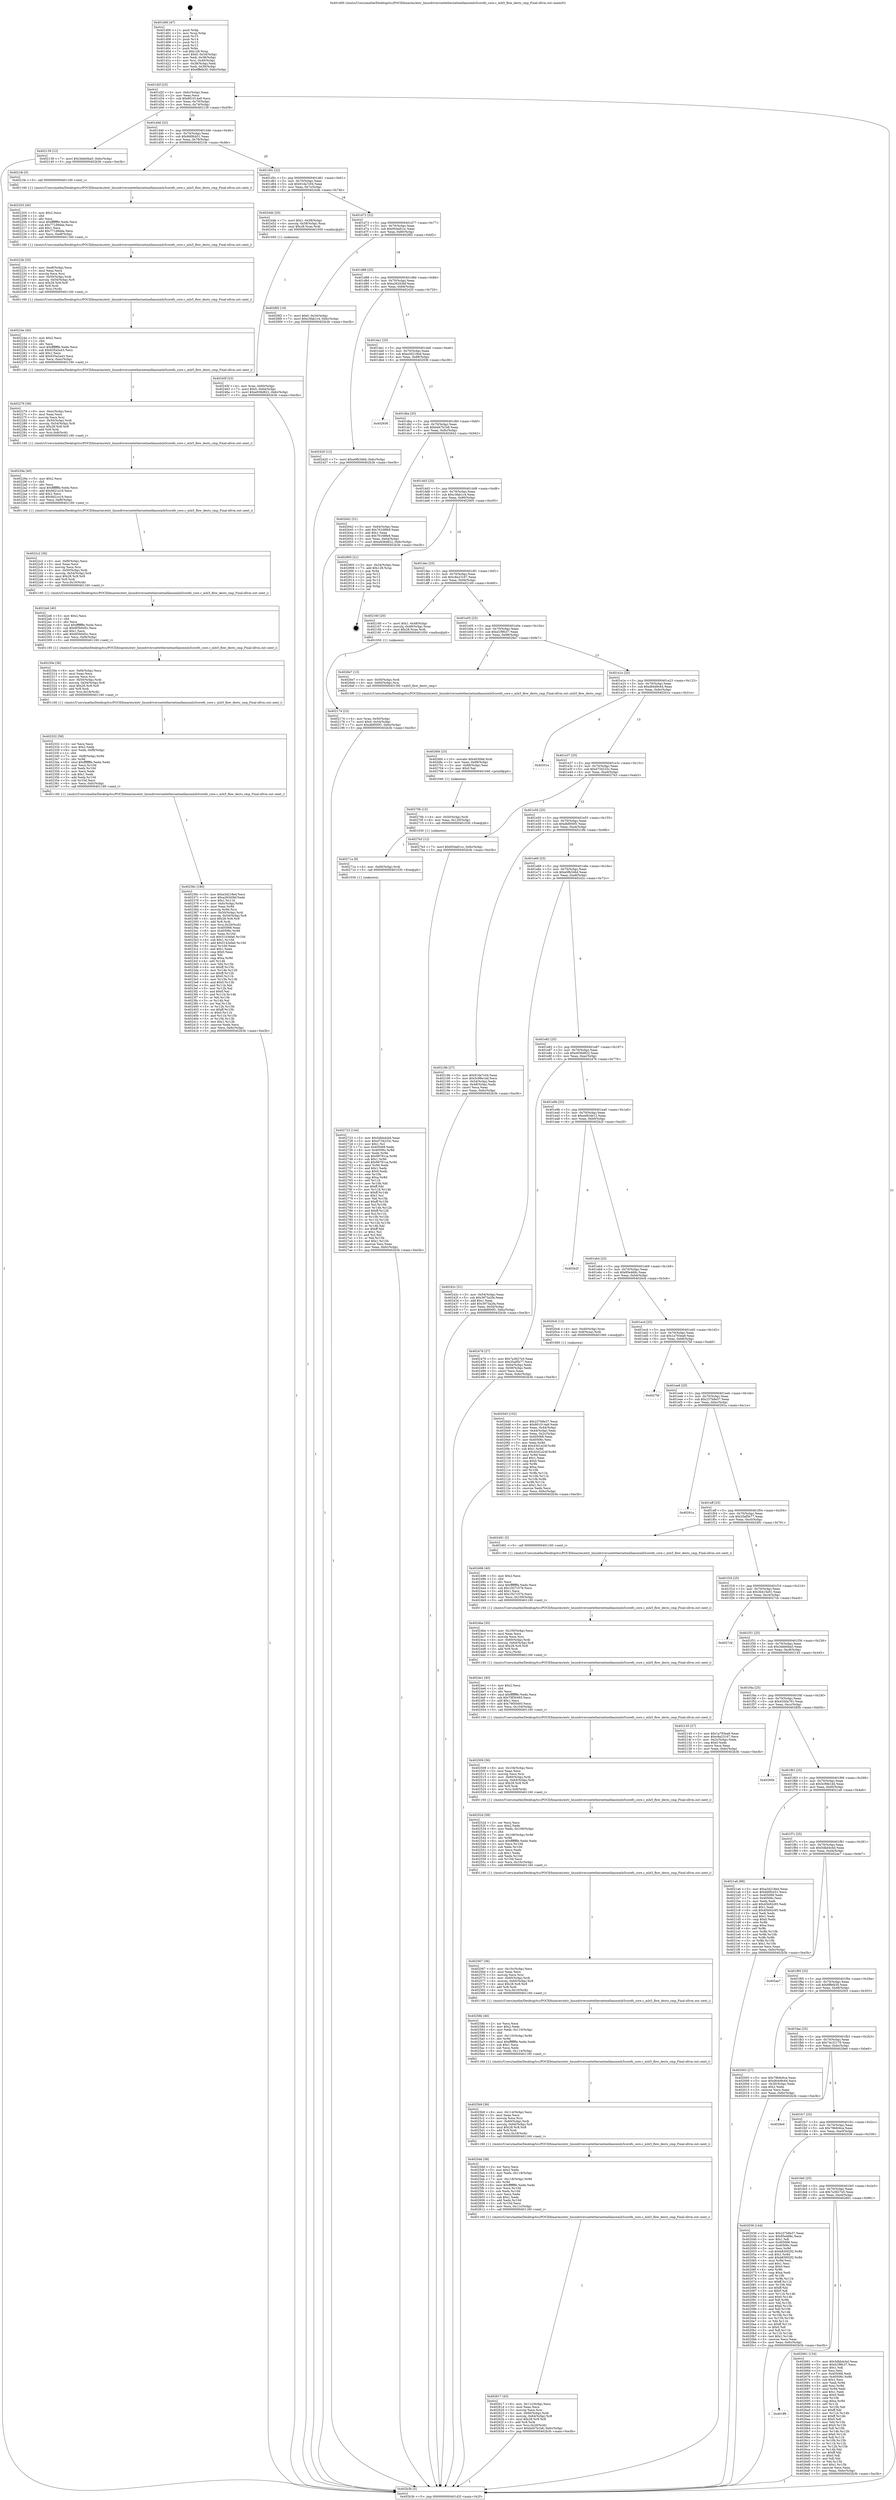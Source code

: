digraph "0x401d00" {
  label = "0x401d00 (/mnt/c/Users/mathe/Desktop/tcc/POCII/binaries/extr_linuxdriversnetethernetmellanoxmlx5corefs_core.c_mlx5_flow_dests_cmp_Final-ollvm.out::main(0))"
  labelloc = "t"
  node[shape=record]

  Entry [label="",width=0.3,height=0.3,shape=circle,fillcolor=black,style=filled]
  "0x401d2f" [label="{
     0x401d2f [23]\l
     | [instrs]\l
     &nbsp;&nbsp;0x401d2f \<+3\>: mov -0x6c(%rbp),%eax\l
     &nbsp;&nbsp;0x401d32 \<+2\>: mov %eax,%ecx\l
     &nbsp;&nbsp;0x401d34 \<+6\>: sub $0x801014a9,%ecx\l
     &nbsp;&nbsp;0x401d3a \<+3\>: mov %eax,-0x70(%rbp)\l
     &nbsp;&nbsp;0x401d3d \<+3\>: mov %ecx,-0x74(%rbp)\l
     &nbsp;&nbsp;0x401d40 \<+6\>: je 0000000000402139 \<main+0x439\>\l
  }"]
  "0x402139" [label="{
     0x402139 [12]\l
     | [instrs]\l
     &nbsp;&nbsp;0x402139 \<+7\>: movl $0x3ebb0ba5,-0x6c(%rbp)\l
     &nbsp;&nbsp;0x402140 \<+5\>: jmp 0000000000402b3b \<main+0xe3b\>\l
  }"]
  "0x401d46" [label="{
     0x401d46 [22]\l
     | [instrs]\l
     &nbsp;&nbsp;0x401d46 \<+5\>: jmp 0000000000401d4b \<main+0x4b\>\l
     &nbsp;&nbsp;0x401d4b \<+3\>: mov -0x70(%rbp),%eax\l
     &nbsp;&nbsp;0x401d4e \<+5\>: sub $0x8d0fcb51,%eax\l
     &nbsp;&nbsp;0x401d53 \<+3\>: mov %eax,-0x78(%rbp)\l
     &nbsp;&nbsp;0x401d56 \<+6\>: je 00000000004021fe \<main+0x4fe\>\l
  }"]
  Exit [label="",width=0.3,height=0.3,shape=circle,fillcolor=black,style=filled,peripheries=2]
  "0x4021fe" [label="{
     0x4021fe [5]\l
     | [instrs]\l
     &nbsp;&nbsp;0x4021fe \<+5\>: call 0000000000401160 \<next_i\>\l
     | [calls]\l
     &nbsp;&nbsp;0x401160 \{1\} (/mnt/c/Users/mathe/Desktop/tcc/POCII/binaries/extr_linuxdriversnetethernetmellanoxmlx5corefs_core.c_mlx5_flow_dests_cmp_Final-ollvm.out::next_i)\l
  }"]
  "0x401d5c" [label="{
     0x401d5c [22]\l
     | [instrs]\l
     &nbsp;&nbsp;0x401d5c \<+5\>: jmp 0000000000401d61 \<main+0x61\>\l
     &nbsp;&nbsp;0x401d61 \<+3\>: mov -0x70(%rbp),%eax\l
     &nbsp;&nbsp;0x401d64 \<+5\>: sub $0x91da7c04,%eax\l
     &nbsp;&nbsp;0x401d69 \<+3\>: mov %eax,-0x7c(%rbp)\l
     &nbsp;&nbsp;0x401d6c \<+6\>: je 000000000040244b \<main+0x74b\>\l
  }"]
  "0x402723" [label="{
     0x402723 [144]\l
     | [instrs]\l
     &nbsp;&nbsp;0x402723 \<+5\>: mov $0x5dbb4cbd,%eax\l
     &nbsp;&nbsp;0x402728 \<+5\>: mov $0xd734233c,%esi\l
     &nbsp;&nbsp;0x40272d \<+2\>: mov $0x1,%cl\l
     &nbsp;&nbsp;0x40272f \<+7\>: mov 0x405068,%edx\l
     &nbsp;&nbsp;0x402736 \<+8\>: mov 0x40506c,%r8d\l
     &nbsp;&nbsp;0x40273e \<+3\>: mov %edx,%r9d\l
     &nbsp;&nbsp;0x402741 \<+7\>: sub $0x99781ca,%r9d\l
     &nbsp;&nbsp;0x402748 \<+4\>: sub $0x1,%r9d\l
     &nbsp;&nbsp;0x40274c \<+7\>: add $0x99781ca,%r9d\l
     &nbsp;&nbsp;0x402753 \<+4\>: imul %r9d,%edx\l
     &nbsp;&nbsp;0x402757 \<+3\>: and $0x1,%edx\l
     &nbsp;&nbsp;0x40275a \<+3\>: cmp $0x0,%edx\l
     &nbsp;&nbsp;0x40275d \<+4\>: sete %r10b\l
     &nbsp;&nbsp;0x402761 \<+4\>: cmp $0xa,%r8d\l
     &nbsp;&nbsp;0x402765 \<+4\>: setl %r11b\l
     &nbsp;&nbsp;0x402769 \<+3\>: mov %r10b,%bl\l
     &nbsp;&nbsp;0x40276c \<+3\>: xor $0xff,%bl\l
     &nbsp;&nbsp;0x40276f \<+3\>: mov %r11b,%r14b\l
     &nbsp;&nbsp;0x402772 \<+4\>: xor $0xff,%r14b\l
     &nbsp;&nbsp;0x402776 \<+3\>: xor $0x1,%cl\l
     &nbsp;&nbsp;0x402779 \<+3\>: mov %bl,%r15b\l
     &nbsp;&nbsp;0x40277c \<+4\>: and $0xff,%r15b\l
     &nbsp;&nbsp;0x402780 \<+3\>: and %cl,%r10b\l
     &nbsp;&nbsp;0x402783 \<+3\>: mov %r14b,%r12b\l
     &nbsp;&nbsp;0x402786 \<+4\>: and $0xff,%r12b\l
     &nbsp;&nbsp;0x40278a \<+3\>: and %cl,%r11b\l
     &nbsp;&nbsp;0x40278d \<+3\>: or %r10b,%r15b\l
     &nbsp;&nbsp;0x402790 \<+3\>: or %r11b,%r12b\l
     &nbsp;&nbsp;0x402793 \<+3\>: xor %r12b,%r15b\l
     &nbsp;&nbsp;0x402796 \<+3\>: or %r14b,%bl\l
     &nbsp;&nbsp;0x402799 \<+3\>: xor $0xff,%bl\l
     &nbsp;&nbsp;0x40279c \<+3\>: or $0x1,%cl\l
     &nbsp;&nbsp;0x40279f \<+2\>: and %cl,%bl\l
     &nbsp;&nbsp;0x4027a1 \<+3\>: or %bl,%r15b\l
     &nbsp;&nbsp;0x4027a4 \<+4\>: test $0x1,%r15b\l
     &nbsp;&nbsp;0x4027a8 \<+3\>: cmovne %esi,%eax\l
     &nbsp;&nbsp;0x4027ab \<+3\>: mov %eax,-0x6c(%rbp)\l
     &nbsp;&nbsp;0x4027ae \<+5\>: jmp 0000000000402b3b \<main+0xe3b\>\l
  }"]
  "0x40244b" [label="{
     0x40244b [20]\l
     | [instrs]\l
     &nbsp;&nbsp;0x40244b \<+7\>: movl $0x1,-0x58(%rbp)\l
     &nbsp;&nbsp;0x402452 \<+4\>: movslq -0x58(%rbp),%rax\l
     &nbsp;&nbsp;0x402456 \<+4\>: imul $0x28,%rax,%rdi\l
     &nbsp;&nbsp;0x40245a \<+5\>: call 0000000000401050 \<malloc@plt\>\l
     | [calls]\l
     &nbsp;&nbsp;0x401050 \{1\} (unknown)\l
  }"]
  "0x401d72" [label="{
     0x401d72 [22]\l
     | [instrs]\l
     &nbsp;&nbsp;0x401d72 \<+5\>: jmp 0000000000401d77 \<main+0x77\>\l
     &nbsp;&nbsp;0x401d77 \<+3\>: mov -0x70(%rbp),%eax\l
     &nbsp;&nbsp;0x401d7a \<+5\>: sub $0x954a81cc,%eax\l
     &nbsp;&nbsp;0x401d7f \<+3\>: mov %eax,-0x80(%rbp)\l
     &nbsp;&nbsp;0x401d82 \<+6\>: je 00000000004028f2 \<main+0xbf2\>\l
  }"]
  "0x40271a" [label="{
     0x40271a [9]\l
     | [instrs]\l
     &nbsp;&nbsp;0x40271a \<+4\>: mov -0x60(%rbp),%rdi\l
     &nbsp;&nbsp;0x40271e \<+5\>: call 0000000000401030 \<free@plt\>\l
     | [calls]\l
     &nbsp;&nbsp;0x401030 \{1\} (unknown)\l
  }"]
  "0x4028f2" [label="{
     0x4028f2 [19]\l
     | [instrs]\l
     &nbsp;&nbsp;0x4028f2 \<+7\>: movl $0x0,-0x34(%rbp)\l
     &nbsp;&nbsp;0x4028f9 \<+7\>: movl $0xc3fab1c4,-0x6c(%rbp)\l
     &nbsp;&nbsp;0x402900 \<+5\>: jmp 0000000000402b3b \<main+0xe3b\>\l
  }"]
  "0x401d88" [label="{
     0x401d88 [25]\l
     | [instrs]\l
     &nbsp;&nbsp;0x401d88 \<+5\>: jmp 0000000000401d8d \<main+0x8d\>\l
     &nbsp;&nbsp;0x401d8d \<+3\>: mov -0x70(%rbp),%eax\l
     &nbsp;&nbsp;0x401d90 \<+5\>: sub $0xa263d3bf,%eax\l
     &nbsp;&nbsp;0x401d95 \<+6\>: mov %eax,-0x84(%rbp)\l
     &nbsp;&nbsp;0x401d9b \<+6\>: je 0000000000402420 \<main+0x720\>\l
  }"]
  "0x40270b" [label="{
     0x40270b [15]\l
     | [instrs]\l
     &nbsp;&nbsp;0x40270b \<+4\>: mov -0x50(%rbp),%rdi\l
     &nbsp;&nbsp;0x40270f \<+6\>: mov %eax,-0x120(%rbp)\l
     &nbsp;&nbsp;0x402715 \<+5\>: call 0000000000401030 \<free@plt\>\l
     | [calls]\l
     &nbsp;&nbsp;0x401030 \{1\} (unknown)\l
  }"]
  "0x402420" [label="{
     0x402420 [12]\l
     | [instrs]\l
     &nbsp;&nbsp;0x402420 \<+7\>: movl $0xe0fb346d,-0x6c(%rbp)\l
     &nbsp;&nbsp;0x402427 \<+5\>: jmp 0000000000402b3b \<main+0xe3b\>\l
  }"]
  "0x401da1" [label="{
     0x401da1 [25]\l
     | [instrs]\l
     &nbsp;&nbsp;0x401da1 \<+5\>: jmp 0000000000401da6 \<main+0xa6\>\l
     &nbsp;&nbsp;0x401da6 \<+3\>: mov -0x70(%rbp),%eax\l
     &nbsp;&nbsp;0x401da9 \<+5\>: sub $0xa3d218ed,%eax\l
     &nbsp;&nbsp;0x401dae \<+6\>: mov %eax,-0x88(%rbp)\l
     &nbsp;&nbsp;0x401db4 \<+6\>: je 0000000000402936 \<main+0xc36\>\l
  }"]
  "0x4026f4" [label="{
     0x4026f4 [23]\l
     | [instrs]\l
     &nbsp;&nbsp;0x4026f4 \<+10\>: movabs $0x4030b6,%rdi\l
     &nbsp;&nbsp;0x4026fe \<+3\>: mov %eax,-0x68(%rbp)\l
     &nbsp;&nbsp;0x402701 \<+3\>: mov -0x68(%rbp),%esi\l
     &nbsp;&nbsp;0x402704 \<+2\>: mov $0x0,%al\l
     &nbsp;&nbsp;0x402706 \<+5\>: call 0000000000401040 \<printf@plt\>\l
     | [calls]\l
     &nbsp;&nbsp;0x401040 \{1\} (unknown)\l
  }"]
  "0x402936" [label="{
     0x402936\l
  }", style=dashed]
  "0x401dba" [label="{
     0x401dba [25]\l
     | [instrs]\l
     &nbsp;&nbsp;0x401dba \<+5\>: jmp 0000000000401dbf \<main+0xbf\>\l
     &nbsp;&nbsp;0x401dbf \<+3\>: mov -0x70(%rbp),%eax\l
     &nbsp;&nbsp;0x401dc2 \<+5\>: sub $0xbd47b1b6,%eax\l
     &nbsp;&nbsp;0x401dc7 \<+6\>: mov %eax,-0x8c(%rbp)\l
     &nbsp;&nbsp;0x401dcd \<+6\>: je 0000000000402642 \<main+0x942\>\l
  }"]
  "0x401ff9" [label="{
     0x401ff9\l
  }", style=dashed]
  "0x402642" [label="{
     0x402642 [31]\l
     | [instrs]\l
     &nbsp;&nbsp;0x402642 \<+3\>: mov -0x64(%rbp),%eax\l
     &nbsp;&nbsp;0x402645 \<+5\>: add $0x76168fe8,%eax\l
     &nbsp;&nbsp;0x40264a \<+3\>: add $0x1,%eax\l
     &nbsp;&nbsp;0x40264d \<+5\>: sub $0x76168fe8,%eax\l
     &nbsp;&nbsp;0x402652 \<+3\>: mov %eax,-0x64(%rbp)\l
     &nbsp;&nbsp;0x402655 \<+7\>: movl $0xe936d822,-0x6c(%rbp)\l
     &nbsp;&nbsp;0x40265c \<+5\>: jmp 0000000000402b3b \<main+0xe3b\>\l
  }"]
  "0x401dd3" [label="{
     0x401dd3 [25]\l
     | [instrs]\l
     &nbsp;&nbsp;0x401dd3 \<+5\>: jmp 0000000000401dd8 \<main+0xd8\>\l
     &nbsp;&nbsp;0x401dd8 \<+3\>: mov -0x70(%rbp),%eax\l
     &nbsp;&nbsp;0x401ddb \<+5\>: sub $0xc3fab1c4,%eax\l
     &nbsp;&nbsp;0x401de0 \<+6\>: mov %eax,-0x90(%rbp)\l
     &nbsp;&nbsp;0x401de6 \<+6\>: je 0000000000402905 \<main+0xc05\>\l
  }"]
  "0x402661" [label="{
     0x402661 [134]\l
     | [instrs]\l
     &nbsp;&nbsp;0x402661 \<+5\>: mov $0x5dbb4cbd,%eax\l
     &nbsp;&nbsp;0x402666 \<+5\>: mov $0xd1f9fc37,%ecx\l
     &nbsp;&nbsp;0x40266b \<+2\>: mov $0x1,%dl\l
     &nbsp;&nbsp;0x40266d \<+2\>: xor %esi,%esi\l
     &nbsp;&nbsp;0x40266f \<+7\>: mov 0x405068,%edi\l
     &nbsp;&nbsp;0x402676 \<+8\>: mov 0x40506c,%r8d\l
     &nbsp;&nbsp;0x40267e \<+3\>: sub $0x1,%esi\l
     &nbsp;&nbsp;0x402681 \<+3\>: mov %edi,%r9d\l
     &nbsp;&nbsp;0x402684 \<+3\>: add %esi,%r9d\l
     &nbsp;&nbsp;0x402687 \<+4\>: imul %r9d,%edi\l
     &nbsp;&nbsp;0x40268b \<+3\>: and $0x1,%edi\l
     &nbsp;&nbsp;0x40268e \<+3\>: cmp $0x0,%edi\l
     &nbsp;&nbsp;0x402691 \<+4\>: sete %r10b\l
     &nbsp;&nbsp;0x402695 \<+4\>: cmp $0xa,%r8d\l
     &nbsp;&nbsp;0x402699 \<+4\>: setl %r11b\l
     &nbsp;&nbsp;0x40269d \<+3\>: mov %r10b,%bl\l
     &nbsp;&nbsp;0x4026a0 \<+3\>: xor $0xff,%bl\l
     &nbsp;&nbsp;0x4026a3 \<+3\>: mov %r11b,%r14b\l
     &nbsp;&nbsp;0x4026a6 \<+4\>: xor $0xff,%r14b\l
     &nbsp;&nbsp;0x4026aa \<+3\>: xor $0x0,%dl\l
     &nbsp;&nbsp;0x4026ad \<+3\>: mov %bl,%r15b\l
     &nbsp;&nbsp;0x4026b0 \<+4\>: and $0x0,%r15b\l
     &nbsp;&nbsp;0x4026b4 \<+3\>: and %dl,%r10b\l
     &nbsp;&nbsp;0x4026b7 \<+3\>: mov %r14b,%r12b\l
     &nbsp;&nbsp;0x4026ba \<+4\>: and $0x0,%r12b\l
     &nbsp;&nbsp;0x4026be \<+3\>: and %dl,%r11b\l
     &nbsp;&nbsp;0x4026c1 \<+3\>: or %r10b,%r15b\l
     &nbsp;&nbsp;0x4026c4 \<+3\>: or %r11b,%r12b\l
     &nbsp;&nbsp;0x4026c7 \<+3\>: xor %r12b,%r15b\l
     &nbsp;&nbsp;0x4026ca \<+3\>: or %r14b,%bl\l
     &nbsp;&nbsp;0x4026cd \<+3\>: xor $0xff,%bl\l
     &nbsp;&nbsp;0x4026d0 \<+3\>: or $0x0,%dl\l
     &nbsp;&nbsp;0x4026d3 \<+2\>: and %dl,%bl\l
     &nbsp;&nbsp;0x4026d5 \<+3\>: or %bl,%r15b\l
     &nbsp;&nbsp;0x4026d8 \<+4\>: test $0x1,%r15b\l
     &nbsp;&nbsp;0x4026dc \<+3\>: cmovne %ecx,%eax\l
     &nbsp;&nbsp;0x4026df \<+3\>: mov %eax,-0x6c(%rbp)\l
     &nbsp;&nbsp;0x4026e2 \<+5\>: jmp 0000000000402b3b \<main+0xe3b\>\l
  }"]
  "0x402905" [label="{
     0x402905 [21]\l
     | [instrs]\l
     &nbsp;&nbsp;0x402905 \<+3\>: mov -0x34(%rbp),%eax\l
     &nbsp;&nbsp;0x402908 \<+7\>: add $0x128,%rsp\l
     &nbsp;&nbsp;0x40290f \<+1\>: pop %rbx\l
     &nbsp;&nbsp;0x402910 \<+2\>: pop %r12\l
     &nbsp;&nbsp;0x402912 \<+2\>: pop %r13\l
     &nbsp;&nbsp;0x402914 \<+2\>: pop %r14\l
     &nbsp;&nbsp;0x402916 \<+2\>: pop %r15\l
     &nbsp;&nbsp;0x402918 \<+1\>: pop %rbp\l
     &nbsp;&nbsp;0x402919 \<+1\>: ret\l
  }"]
  "0x401dec" [label="{
     0x401dec [25]\l
     | [instrs]\l
     &nbsp;&nbsp;0x401dec \<+5\>: jmp 0000000000401df1 \<main+0xf1\>\l
     &nbsp;&nbsp;0x401df1 \<+3\>: mov -0x70(%rbp),%eax\l
     &nbsp;&nbsp;0x401df4 \<+5\>: sub $0xc8a23167,%eax\l
     &nbsp;&nbsp;0x401df9 \<+6\>: mov %eax,-0x94(%rbp)\l
     &nbsp;&nbsp;0x401dff \<+6\>: je 0000000000402160 \<main+0x460\>\l
  }"]
  "0x402617" [label="{
     0x402617 [43]\l
     | [instrs]\l
     &nbsp;&nbsp;0x402617 \<+6\>: mov -0x11c(%rbp),%ecx\l
     &nbsp;&nbsp;0x40261d \<+3\>: imul %eax,%ecx\l
     &nbsp;&nbsp;0x402620 \<+3\>: movslq %ecx,%rsi\l
     &nbsp;&nbsp;0x402623 \<+4\>: mov -0x60(%rbp),%rdi\l
     &nbsp;&nbsp;0x402627 \<+4\>: movslq -0x64(%rbp),%r8\l
     &nbsp;&nbsp;0x40262b \<+4\>: imul $0x28,%r8,%r8\l
     &nbsp;&nbsp;0x40262f \<+3\>: add %r8,%rdi\l
     &nbsp;&nbsp;0x402632 \<+4\>: mov %rsi,0x20(%rdi)\l
     &nbsp;&nbsp;0x402636 \<+7\>: movl $0xbd47b1b6,-0x6c(%rbp)\l
     &nbsp;&nbsp;0x40263d \<+5\>: jmp 0000000000402b3b \<main+0xe3b\>\l
  }"]
  "0x402160" [label="{
     0x402160 [20]\l
     | [instrs]\l
     &nbsp;&nbsp;0x402160 \<+7\>: movl $0x1,-0x48(%rbp)\l
     &nbsp;&nbsp;0x402167 \<+4\>: movslq -0x48(%rbp),%rax\l
     &nbsp;&nbsp;0x40216b \<+4\>: imul $0x28,%rax,%rdi\l
     &nbsp;&nbsp;0x40216f \<+5\>: call 0000000000401050 \<malloc@plt\>\l
     | [calls]\l
     &nbsp;&nbsp;0x401050 \{1\} (unknown)\l
  }"]
  "0x401e05" [label="{
     0x401e05 [25]\l
     | [instrs]\l
     &nbsp;&nbsp;0x401e05 \<+5\>: jmp 0000000000401e0a \<main+0x10a\>\l
     &nbsp;&nbsp;0x401e0a \<+3\>: mov -0x70(%rbp),%eax\l
     &nbsp;&nbsp;0x401e0d \<+5\>: sub $0xd1f9fc37,%eax\l
     &nbsp;&nbsp;0x401e12 \<+6\>: mov %eax,-0x98(%rbp)\l
     &nbsp;&nbsp;0x401e18 \<+6\>: je 00000000004026e7 \<main+0x9e7\>\l
  }"]
  "0x4025dd" [label="{
     0x4025dd [58]\l
     | [instrs]\l
     &nbsp;&nbsp;0x4025dd \<+2\>: xor %ecx,%ecx\l
     &nbsp;&nbsp;0x4025df \<+5\>: mov $0x2,%edx\l
     &nbsp;&nbsp;0x4025e4 \<+6\>: mov %edx,-0x118(%rbp)\l
     &nbsp;&nbsp;0x4025ea \<+1\>: cltd\l
     &nbsp;&nbsp;0x4025eb \<+7\>: mov -0x118(%rbp),%r9d\l
     &nbsp;&nbsp;0x4025f2 \<+3\>: idiv %r9d\l
     &nbsp;&nbsp;0x4025f5 \<+6\>: imul $0xfffffffe,%edx,%edx\l
     &nbsp;&nbsp;0x4025fb \<+3\>: mov %ecx,%r10d\l
     &nbsp;&nbsp;0x4025fe \<+3\>: sub %edx,%r10d\l
     &nbsp;&nbsp;0x402601 \<+2\>: mov %ecx,%edx\l
     &nbsp;&nbsp;0x402603 \<+3\>: sub $0x1,%edx\l
     &nbsp;&nbsp;0x402606 \<+3\>: add %edx,%r10d\l
     &nbsp;&nbsp;0x402609 \<+3\>: sub %r10d,%ecx\l
     &nbsp;&nbsp;0x40260c \<+6\>: mov %ecx,-0x11c(%rbp)\l
     &nbsp;&nbsp;0x402612 \<+5\>: call 0000000000401160 \<next_i\>\l
     | [calls]\l
     &nbsp;&nbsp;0x401160 \{1\} (/mnt/c/Users/mathe/Desktop/tcc/POCII/binaries/extr_linuxdriversnetethernetmellanoxmlx5corefs_core.c_mlx5_flow_dests_cmp_Final-ollvm.out::next_i)\l
  }"]
  "0x4026e7" [label="{
     0x4026e7 [13]\l
     | [instrs]\l
     &nbsp;&nbsp;0x4026e7 \<+4\>: mov -0x50(%rbp),%rdi\l
     &nbsp;&nbsp;0x4026eb \<+4\>: mov -0x60(%rbp),%rsi\l
     &nbsp;&nbsp;0x4026ef \<+5\>: call 00000000004015f0 \<mlx5_flow_dests_cmp\>\l
     | [calls]\l
     &nbsp;&nbsp;0x4015f0 \{1\} (/mnt/c/Users/mathe/Desktop/tcc/POCII/binaries/extr_linuxdriversnetethernetmellanoxmlx5corefs_core.c_mlx5_flow_dests_cmp_Final-ollvm.out::mlx5_flow_dests_cmp)\l
  }"]
  "0x401e1e" [label="{
     0x401e1e [25]\l
     | [instrs]\l
     &nbsp;&nbsp;0x401e1e \<+5\>: jmp 0000000000401e23 \<main+0x123\>\l
     &nbsp;&nbsp;0x401e23 \<+3\>: mov -0x70(%rbp),%eax\l
     &nbsp;&nbsp;0x401e26 \<+5\>: sub $0xd64d9c64,%eax\l
     &nbsp;&nbsp;0x401e2b \<+6\>: mov %eax,-0x9c(%rbp)\l
     &nbsp;&nbsp;0x401e31 \<+6\>: je 000000000040201e \<main+0x31e\>\l
  }"]
  "0x4025b9" [label="{
     0x4025b9 [36]\l
     | [instrs]\l
     &nbsp;&nbsp;0x4025b9 \<+6\>: mov -0x114(%rbp),%ecx\l
     &nbsp;&nbsp;0x4025bf \<+3\>: imul %eax,%ecx\l
     &nbsp;&nbsp;0x4025c2 \<+3\>: movslq %ecx,%rsi\l
     &nbsp;&nbsp;0x4025c5 \<+4\>: mov -0x60(%rbp),%rdi\l
     &nbsp;&nbsp;0x4025c9 \<+4\>: movslq -0x64(%rbp),%r8\l
     &nbsp;&nbsp;0x4025cd \<+4\>: imul $0x28,%r8,%r8\l
     &nbsp;&nbsp;0x4025d1 \<+3\>: add %r8,%rdi\l
     &nbsp;&nbsp;0x4025d4 \<+4\>: mov %rsi,0x18(%rdi)\l
     &nbsp;&nbsp;0x4025d8 \<+5\>: call 0000000000401160 \<next_i\>\l
     | [calls]\l
     &nbsp;&nbsp;0x401160 \{1\} (/mnt/c/Users/mathe/Desktop/tcc/POCII/binaries/extr_linuxdriversnetethernetmellanoxmlx5corefs_core.c_mlx5_flow_dests_cmp_Final-ollvm.out::next_i)\l
  }"]
  "0x40201e" [label="{
     0x40201e\l
  }", style=dashed]
  "0x401e37" [label="{
     0x401e37 [25]\l
     | [instrs]\l
     &nbsp;&nbsp;0x401e37 \<+5\>: jmp 0000000000401e3c \<main+0x13c\>\l
     &nbsp;&nbsp;0x401e3c \<+3\>: mov -0x70(%rbp),%eax\l
     &nbsp;&nbsp;0x401e3f \<+5\>: sub $0xd734233c,%eax\l
     &nbsp;&nbsp;0x401e44 \<+6\>: mov %eax,-0xa0(%rbp)\l
     &nbsp;&nbsp;0x401e4a \<+6\>: je 00000000004027b3 \<main+0xab3\>\l
  }"]
  "0x40258b" [label="{
     0x40258b [46]\l
     | [instrs]\l
     &nbsp;&nbsp;0x40258b \<+2\>: xor %ecx,%ecx\l
     &nbsp;&nbsp;0x40258d \<+5\>: mov $0x2,%edx\l
     &nbsp;&nbsp;0x402592 \<+6\>: mov %edx,-0x110(%rbp)\l
     &nbsp;&nbsp;0x402598 \<+1\>: cltd\l
     &nbsp;&nbsp;0x402599 \<+7\>: mov -0x110(%rbp),%r9d\l
     &nbsp;&nbsp;0x4025a0 \<+3\>: idiv %r9d\l
     &nbsp;&nbsp;0x4025a3 \<+6\>: imul $0xfffffffe,%edx,%edx\l
     &nbsp;&nbsp;0x4025a9 \<+3\>: sub $0x1,%ecx\l
     &nbsp;&nbsp;0x4025ac \<+2\>: sub %ecx,%edx\l
     &nbsp;&nbsp;0x4025ae \<+6\>: mov %edx,-0x114(%rbp)\l
     &nbsp;&nbsp;0x4025b4 \<+5\>: call 0000000000401160 \<next_i\>\l
     | [calls]\l
     &nbsp;&nbsp;0x401160 \{1\} (/mnt/c/Users/mathe/Desktop/tcc/POCII/binaries/extr_linuxdriversnetethernetmellanoxmlx5corefs_core.c_mlx5_flow_dests_cmp_Final-ollvm.out::next_i)\l
  }"]
  "0x4027b3" [label="{
     0x4027b3 [12]\l
     | [instrs]\l
     &nbsp;&nbsp;0x4027b3 \<+7\>: movl $0x954a81cc,-0x6c(%rbp)\l
     &nbsp;&nbsp;0x4027ba \<+5\>: jmp 0000000000402b3b \<main+0xe3b\>\l
  }"]
  "0x401e50" [label="{
     0x401e50 [25]\l
     | [instrs]\l
     &nbsp;&nbsp;0x401e50 \<+5\>: jmp 0000000000401e55 \<main+0x155\>\l
     &nbsp;&nbsp;0x401e55 \<+3\>: mov -0x70(%rbp),%eax\l
     &nbsp;&nbsp;0x401e58 \<+5\>: sub $0xdbf000f1,%eax\l
     &nbsp;&nbsp;0x401e5d \<+6\>: mov %eax,-0xa4(%rbp)\l
     &nbsp;&nbsp;0x401e63 \<+6\>: je 000000000040218b \<main+0x48b\>\l
  }"]
  "0x402567" [label="{
     0x402567 [36]\l
     | [instrs]\l
     &nbsp;&nbsp;0x402567 \<+6\>: mov -0x10c(%rbp),%ecx\l
     &nbsp;&nbsp;0x40256d \<+3\>: imul %eax,%ecx\l
     &nbsp;&nbsp;0x402570 \<+3\>: movslq %ecx,%rsi\l
     &nbsp;&nbsp;0x402573 \<+4\>: mov -0x60(%rbp),%rdi\l
     &nbsp;&nbsp;0x402577 \<+4\>: movslq -0x64(%rbp),%r8\l
     &nbsp;&nbsp;0x40257b \<+4\>: imul $0x28,%r8,%r8\l
     &nbsp;&nbsp;0x40257f \<+3\>: add %r8,%rdi\l
     &nbsp;&nbsp;0x402582 \<+4\>: mov %rsi,0x10(%rdi)\l
     &nbsp;&nbsp;0x402586 \<+5\>: call 0000000000401160 \<next_i\>\l
     | [calls]\l
     &nbsp;&nbsp;0x401160 \{1\} (/mnt/c/Users/mathe/Desktop/tcc/POCII/binaries/extr_linuxdriversnetethernetmellanoxmlx5corefs_core.c_mlx5_flow_dests_cmp_Final-ollvm.out::next_i)\l
  }"]
  "0x40218b" [label="{
     0x40218b [27]\l
     | [instrs]\l
     &nbsp;&nbsp;0x40218b \<+5\>: mov $0x91da7c04,%eax\l
     &nbsp;&nbsp;0x402190 \<+5\>: mov $0x5c99e1dd,%ecx\l
     &nbsp;&nbsp;0x402195 \<+3\>: mov -0x54(%rbp),%edx\l
     &nbsp;&nbsp;0x402198 \<+3\>: cmp -0x48(%rbp),%edx\l
     &nbsp;&nbsp;0x40219b \<+3\>: cmovl %ecx,%eax\l
     &nbsp;&nbsp;0x40219e \<+3\>: mov %eax,-0x6c(%rbp)\l
     &nbsp;&nbsp;0x4021a1 \<+5\>: jmp 0000000000402b3b \<main+0xe3b\>\l
  }"]
  "0x401e69" [label="{
     0x401e69 [25]\l
     | [instrs]\l
     &nbsp;&nbsp;0x401e69 \<+5\>: jmp 0000000000401e6e \<main+0x16e\>\l
     &nbsp;&nbsp;0x401e6e \<+3\>: mov -0x70(%rbp),%eax\l
     &nbsp;&nbsp;0x401e71 \<+5\>: sub $0xe0fb346d,%eax\l
     &nbsp;&nbsp;0x401e76 \<+6\>: mov %eax,-0xa8(%rbp)\l
     &nbsp;&nbsp;0x401e7c \<+6\>: je 000000000040242c \<main+0x72c\>\l
  }"]
  "0x40252d" [label="{
     0x40252d [58]\l
     | [instrs]\l
     &nbsp;&nbsp;0x40252d \<+2\>: xor %ecx,%ecx\l
     &nbsp;&nbsp;0x40252f \<+5\>: mov $0x2,%edx\l
     &nbsp;&nbsp;0x402534 \<+6\>: mov %edx,-0x108(%rbp)\l
     &nbsp;&nbsp;0x40253a \<+1\>: cltd\l
     &nbsp;&nbsp;0x40253b \<+7\>: mov -0x108(%rbp),%r9d\l
     &nbsp;&nbsp;0x402542 \<+3\>: idiv %r9d\l
     &nbsp;&nbsp;0x402545 \<+6\>: imul $0xfffffffe,%edx,%edx\l
     &nbsp;&nbsp;0x40254b \<+3\>: mov %ecx,%r10d\l
     &nbsp;&nbsp;0x40254e \<+3\>: sub %edx,%r10d\l
     &nbsp;&nbsp;0x402551 \<+2\>: mov %ecx,%edx\l
     &nbsp;&nbsp;0x402553 \<+3\>: sub $0x1,%edx\l
     &nbsp;&nbsp;0x402556 \<+3\>: add %edx,%r10d\l
     &nbsp;&nbsp;0x402559 \<+3\>: sub %r10d,%ecx\l
     &nbsp;&nbsp;0x40255c \<+6\>: mov %ecx,-0x10c(%rbp)\l
     &nbsp;&nbsp;0x402562 \<+5\>: call 0000000000401160 \<next_i\>\l
     | [calls]\l
     &nbsp;&nbsp;0x401160 \{1\} (/mnt/c/Users/mathe/Desktop/tcc/POCII/binaries/extr_linuxdriversnetethernetmellanoxmlx5corefs_core.c_mlx5_flow_dests_cmp_Final-ollvm.out::next_i)\l
  }"]
  "0x40242c" [label="{
     0x40242c [31]\l
     | [instrs]\l
     &nbsp;&nbsp;0x40242c \<+3\>: mov -0x54(%rbp),%eax\l
     &nbsp;&nbsp;0x40242f \<+5\>: sub $0x3973a2fa,%eax\l
     &nbsp;&nbsp;0x402434 \<+3\>: add $0x1,%eax\l
     &nbsp;&nbsp;0x402437 \<+5\>: add $0x3973a2fa,%eax\l
     &nbsp;&nbsp;0x40243c \<+3\>: mov %eax,-0x54(%rbp)\l
     &nbsp;&nbsp;0x40243f \<+7\>: movl $0xdbf000f1,-0x6c(%rbp)\l
     &nbsp;&nbsp;0x402446 \<+5\>: jmp 0000000000402b3b \<main+0xe3b\>\l
  }"]
  "0x401e82" [label="{
     0x401e82 [25]\l
     | [instrs]\l
     &nbsp;&nbsp;0x401e82 \<+5\>: jmp 0000000000401e87 \<main+0x187\>\l
     &nbsp;&nbsp;0x401e87 \<+3\>: mov -0x70(%rbp),%eax\l
     &nbsp;&nbsp;0x401e8a \<+5\>: sub $0xe936d822,%eax\l
     &nbsp;&nbsp;0x401e8f \<+6\>: mov %eax,-0xac(%rbp)\l
     &nbsp;&nbsp;0x401e95 \<+6\>: je 0000000000402476 \<main+0x776\>\l
  }"]
  "0x402509" [label="{
     0x402509 [36]\l
     | [instrs]\l
     &nbsp;&nbsp;0x402509 \<+6\>: mov -0x104(%rbp),%ecx\l
     &nbsp;&nbsp;0x40250f \<+3\>: imul %eax,%ecx\l
     &nbsp;&nbsp;0x402512 \<+3\>: movslq %ecx,%rsi\l
     &nbsp;&nbsp;0x402515 \<+4\>: mov -0x60(%rbp),%rdi\l
     &nbsp;&nbsp;0x402519 \<+4\>: movslq -0x64(%rbp),%r8\l
     &nbsp;&nbsp;0x40251d \<+4\>: imul $0x28,%r8,%r8\l
     &nbsp;&nbsp;0x402521 \<+3\>: add %r8,%rdi\l
     &nbsp;&nbsp;0x402524 \<+4\>: mov %rsi,0x8(%rdi)\l
     &nbsp;&nbsp;0x402528 \<+5\>: call 0000000000401160 \<next_i\>\l
     | [calls]\l
     &nbsp;&nbsp;0x401160 \{1\} (/mnt/c/Users/mathe/Desktop/tcc/POCII/binaries/extr_linuxdriversnetethernetmellanoxmlx5corefs_core.c_mlx5_flow_dests_cmp_Final-ollvm.out::next_i)\l
  }"]
  "0x402476" [label="{
     0x402476 [27]\l
     | [instrs]\l
     &nbsp;&nbsp;0x402476 \<+5\>: mov $0x7a3627e5,%eax\l
     &nbsp;&nbsp;0x40247b \<+5\>: mov $0x35af5b77,%ecx\l
     &nbsp;&nbsp;0x402480 \<+3\>: mov -0x64(%rbp),%edx\l
     &nbsp;&nbsp;0x402483 \<+3\>: cmp -0x58(%rbp),%edx\l
     &nbsp;&nbsp;0x402486 \<+3\>: cmovl %ecx,%eax\l
     &nbsp;&nbsp;0x402489 \<+3\>: mov %eax,-0x6c(%rbp)\l
     &nbsp;&nbsp;0x40248c \<+5\>: jmp 0000000000402b3b \<main+0xe3b\>\l
  }"]
  "0x401e9b" [label="{
     0x401e9b [25]\l
     | [instrs]\l
     &nbsp;&nbsp;0x401e9b \<+5\>: jmp 0000000000401ea0 \<main+0x1a0\>\l
     &nbsp;&nbsp;0x401ea0 \<+3\>: mov -0x70(%rbp),%eax\l
     &nbsp;&nbsp;0x401ea3 \<+5\>: sub $0xee924e12,%eax\l
     &nbsp;&nbsp;0x401ea8 \<+6\>: mov %eax,-0xb0(%rbp)\l
     &nbsp;&nbsp;0x401eae \<+6\>: je 0000000000402b2f \<main+0xe2f\>\l
  }"]
  "0x4024e1" [label="{
     0x4024e1 [40]\l
     | [instrs]\l
     &nbsp;&nbsp;0x4024e1 \<+5\>: mov $0x2,%ecx\l
     &nbsp;&nbsp;0x4024e6 \<+1\>: cltd\l
     &nbsp;&nbsp;0x4024e7 \<+2\>: idiv %ecx\l
     &nbsp;&nbsp;0x4024e9 \<+6\>: imul $0xfffffffe,%edx,%ecx\l
     &nbsp;&nbsp;0x4024ef \<+6\>: sub $0x79f30493,%ecx\l
     &nbsp;&nbsp;0x4024f5 \<+3\>: add $0x1,%ecx\l
     &nbsp;&nbsp;0x4024f8 \<+6\>: add $0x79f30493,%ecx\l
     &nbsp;&nbsp;0x4024fe \<+6\>: mov %ecx,-0x104(%rbp)\l
     &nbsp;&nbsp;0x402504 \<+5\>: call 0000000000401160 \<next_i\>\l
     | [calls]\l
     &nbsp;&nbsp;0x401160 \{1\} (/mnt/c/Users/mathe/Desktop/tcc/POCII/binaries/extr_linuxdriversnetethernetmellanoxmlx5corefs_core.c_mlx5_flow_dests_cmp_Final-ollvm.out::next_i)\l
  }"]
  "0x402b2f" [label="{
     0x402b2f\l
  }", style=dashed]
  "0x401eb4" [label="{
     0x401eb4 [25]\l
     | [instrs]\l
     &nbsp;&nbsp;0x401eb4 \<+5\>: jmp 0000000000401eb9 \<main+0x1b9\>\l
     &nbsp;&nbsp;0x401eb9 \<+3\>: mov -0x70(%rbp),%eax\l
     &nbsp;&nbsp;0x401ebc \<+5\>: sub $0x85e468c,%eax\l
     &nbsp;&nbsp;0x401ec1 \<+6\>: mov %eax,-0xb4(%rbp)\l
     &nbsp;&nbsp;0x401ec7 \<+6\>: je 00000000004020c6 \<main+0x3c6\>\l
  }"]
  "0x4024be" [label="{
     0x4024be [35]\l
     | [instrs]\l
     &nbsp;&nbsp;0x4024be \<+6\>: mov -0x100(%rbp),%ecx\l
     &nbsp;&nbsp;0x4024c4 \<+3\>: imul %eax,%ecx\l
     &nbsp;&nbsp;0x4024c7 \<+3\>: movslq %ecx,%rsi\l
     &nbsp;&nbsp;0x4024ca \<+4\>: mov -0x60(%rbp),%rdi\l
     &nbsp;&nbsp;0x4024ce \<+4\>: movslq -0x64(%rbp),%r8\l
     &nbsp;&nbsp;0x4024d2 \<+4\>: imul $0x28,%r8,%r8\l
     &nbsp;&nbsp;0x4024d6 \<+3\>: add %r8,%rdi\l
     &nbsp;&nbsp;0x4024d9 \<+3\>: mov %rsi,(%rdi)\l
     &nbsp;&nbsp;0x4024dc \<+5\>: call 0000000000401160 \<next_i\>\l
     | [calls]\l
     &nbsp;&nbsp;0x401160 \{1\} (/mnt/c/Users/mathe/Desktop/tcc/POCII/binaries/extr_linuxdriversnetethernetmellanoxmlx5corefs_core.c_mlx5_flow_dests_cmp_Final-ollvm.out::next_i)\l
  }"]
  "0x4020c6" [label="{
     0x4020c6 [13]\l
     | [instrs]\l
     &nbsp;&nbsp;0x4020c6 \<+4\>: mov -0x40(%rbp),%rax\l
     &nbsp;&nbsp;0x4020ca \<+4\>: mov 0x8(%rax),%rdi\l
     &nbsp;&nbsp;0x4020ce \<+5\>: call 0000000000401060 \<atoi@plt\>\l
     | [calls]\l
     &nbsp;&nbsp;0x401060 \{1\} (unknown)\l
  }"]
  "0x401ecd" [label="{
     0x401ecd [25]\l
     | [instrs]\l
     &nbsp;&nbsp;0x401ecd \<+5\>: jmp 0000000000401ed2 \<main+0x1d2\>\l
     &nbsp;&nbsp;0x401ed2 \<+3\>: mov -0x70(%rbp),%eax\l
     &nbsp;&nbsp;0x401ed5 \<+5\>: sub $0x1a793ea9,%eax\l
     &nbsp;&nbsp;0x401eda \<+6\>: mov %eax,-0xb8(%rbp)\l
     &nbsp;&nbsp;0x401ee0 \<+6\>: je 00000000004027bf \<main+0xabf\>\l
  }"]
  "0x402496" [label="{
     0x402496 [40]\l
     | [instrs]\l
     &nbsp;&nbsp;0x402496 \<+5\>: mov $0x2,%ecx\l
     &nbsp;&nbsp;0x40249b \<+1\>: cltd\l
     &nbsp;&nbsp;0x40249c \<+2\>: idiv %ecx\l
     &nbsp;&nbsp;0x40249e \<+6\>: imul $0xfffffffe,%edx,%ecx\l
     &nbsp;&nbsp;0x4024a4 \<+6\>: sub $0x1927c57b,%ecx\l
     &nbsp;&nbsp;0x4024aa \<+3\>: add $0x1,%ecx\l
     &nbsp;&nbsp;0x4024ad \<+6\>: add $0x1927c57b,%ecx\l
     &nbsp;&nbsp;0x4024b3 \<+6\>: mov %ecx,-0x100(%rbp)\l
     &nbsp;&nbsp;0x4024b9 \<+5\>: call 0000000000401160 \<next_i\>\l
     | [calls]\l
     &nbsp;&nbsp;0x401160 \{1\} (/mnt/c/Users/mathe/Desktop/tcc/POCII/binaries/extr_linuxdriversnetethernetmellanoxmlx5corefs_core.c_mlx5_flow_dests_cmp_Final-ollvm.out::next_i)\l
  }"]
  "0x4027bf" [label="{
     0x4027bf\l
  }", style=dashed]
  "0x401ee6" [label="{
     0x401ee6 [25]\l
     | [instrs]\l
     &nbsp;&nbsp;0x401ee6 \<+5\>: jmp 0000000000401eeb \<main+0x1eb\>\l
     &nbsp;&nbsp;0x401eeb \<+3\>: mov -0x70(%rbp),%eax\l
     &nbsp;&nbsp;0x401eee \<+5\>: sub $0x237b8e37,%eax\l
     &nbsp;&nbsp;0x401ef3 \<+6\>: mov %eax,-0xbc(%rbp)\l
     &nbsp;&nbsp;0x401ef9 \<+6\>: je 000000000040291a \<main+0xc1a\>\l
  }"]
  "0x40245f" [label="{
     0x40245f [23]\l
     | [instrs]\l
     &nbsp;&nbsp;0x40245f \<+4\>: mov %rax,-0x60(%rbp)\l
     &nbsp;&nbsp;0x402463 \<+7\>: movl $0x0,-0x64(%rbp)\l
     &nbsp;&nbsp;0x40246a \<+7\>: movl $0xe936d822,-0x6c(%rbp)\l
     &nbsp;&nbsp;0x402471 \<+5\>: jmp 0000000000402b3b \<main+0xe3b\>\l
  }"]
  "0x40291a" [label="{
     0x40291a\l
  }", style=dashed]
  "0x401eff" [label="{
     0x401eff [25]\l
     | [instrs]\l
     &nbsp;&nbsp;0x401eff \<+5\>: jmp 0000000000401f04 \<main+0x204\>\l
     &nbsp;&nbsp;0x401f04 \<+3\>: mov -0x70(%rbp),%eax\l
     &nbsp;&nbsp;0x401f07 \<+5\>: sub $0x35af5b77,%eax\l
     &nbsp;&nbsp;0x401f0c \<+6\>: mov %eax,-0xc0(%rbp)\l
     &nbsp;&nbsp;0x401f12 \<+6\>: je 0000000000402491 \<main+0x791\>\l
  }"]
  "0x40236c" [label="{
     0x40236c [180]\l
     | [instrs]\l
     &nbsp;&nbsp;0x40236c \<+5\>: mov $0xa3d218ed,%ecx\l
     &nbsp;&nbsp;0x402371 \<+5\>: mov $0xa263d3bf,%edx\l
     &nbsp;&nbsp;0x402376 \<+3\>: mov $0x1,%r11b\l
     &nbsp;&nbsp;0x402379 \<+7\>: mov -0xfc(%rbp),%r9d\l
     &nbsp;&nbsp;0x402380 \<+4\>: imul %eax,%r9d\l
     &nbsp;&nbsp;0x402384 \<+3\>: movslq %r9d,%rsi\l
     &nbsp;&nbsp;0x402387 \<+4\>: mov -0x50(%rbp),%rdi\l
     &nbsp;&nbsp;0x40238b \<+4\>: movslq -0x54(%rbp),%r8\l
     &nbsp;&nbsp;0x40238f \<+4\>: imul $0x28,%r8,%r8\l
     &nbsp;&nbsp;0x402393 \<+3\>: add %r8,%rdi\l
     &nbsp;&nbsp;0x402396 \<+4\>: mov %rsi,0x20(%rdi)\l
     &nbsp;&nbsp;0x40239a \<+7\>: mov 0x405068,%eax\l
     &nbsp;&nbsp;0x4023a1 \<+8\>: mov 0x40506c,%r9d\l
     &nbsp;&nbsp;0x4023a9 \<+3\>: mov %eax,%r10d\l
     &nbsp;&nbsp;0x4023ac \<+7\>: sub $0x5143efa0,%r10d\l
     &nbsp;&nbsp;0x4023b3 \<+4\>: sub $0x1,%r10d\l
     &nbsp;&nbsp;0x4023b7 \<+7\>: add $0x5143efa0,%r10d\l
     &nbsp;&nbsp;0x4023be \<+4\>: imul %r10d,%eax\l
     &nbsp;&nbsp;0x4023c2 \<+3\>: and $0x1,%eax\l
     &nbsp;&nbsp;0x4023c5 \<+3\>: cmp $0x0,%eax\l
     &nbsp;&nbsp;0x4023c8 \<+3\>: sete %bl\l
     &nbsp;&nbsp;0x4023cb \<+4\>: cmp $0xa,%r9d\l
     &nbsp;&nbsp;0x4023cf \<+4\>: setl %r14b\l
     &nbsp;&nbsp;0x4023d3 \<+3\>: mov %bl,%r15b\l
     &nbsp;&nbsp;0x4023d6 \<+4\>: xor $0xff,%r15b\l
     &nbsp;&nbsp;0x4023da \<+3\>: mov %r14b,%r12b\l
     &nbsp;&nbsp;0x4023dd \<+4\>: xor $0xff,%r12b\l
     &nbsp;&nbsp;0x4023e1 \<+4\>: xor $0x0,%r11b\l
     &nbsp;&nbsp;0x4023e5 \<+3\>: mov %r15b,%r13b\l
     &nbsp;&nbsp;0x4023e8 \<+4\>: and $0x0,%r13b\l
     &nbsp;&nbsp;0x4023ec \<+3\>: and %r11b,%bl\l
     &nbsp;&nbsp;0x4023ef \<+3\>: mov %r12b,%al\l
     &nbsp;&nbsp;0x4023f2 \<+2\>: and $0x0,%al\l
     &nbsp;&nbsp;0x4023f4 \<+3\>: and %r11b,%r14b\l
     &nbsp;&nbsp;0x4023f7 \<+3\>: or %bl,%r13b\l
     &nbsp;&nbsp;0x4023fa \<+3\>: or %r14b,%al\l
     &nbsp;&nbsp;0x4023fd \<+3\>: xor %al,%r13b\l
     &nbsp;&nbsp;0x402400 \<+3\>: or %r12b,%r15b\l
     &nbsp;&nbsp;0x402403 \<+4\>: xor $0xff,%r15b\l
     &nbsp;&nbsp;0x402407 \<+4\>: or $0x0,%r11b\l
     &nbsp;&nbsp;0x40240b \<+3\>: and %r11b,%r15b\l
     &nbsp;&nbsp;0x40240e \<+3\>: or %r15b,%r13b\l
     &nbsp;&nbsp;0x402411 \<+4\>: test $0x1,%r13b\l
     &nbsp;&nbsp;0x402415 \<+3\>: cmovne %edx,%ecx\l
     &nbsp;&nbsp;0x402418 \<+3\>: mov %ecx,-0x6c(%rbp)\l
     &nbsp;&nbsp;0x40241b \<+5\>: jmp 0000000000402b3b \<main+0xe3b\>\l
  }"]
  "0x402491" [label="{
     0x402491 [5]\l
     | [instrs]\l
     &nbsp;&nbsp;0x402491 \<+5\>: call 0000000000401160 \<next_i\>\l
     | [calls]\l
     &nbsp;&nbsp;0x401160 \{1\} (/mnt/c/Users/mathe/Desktop/tcc/POCII/binaries/extr_linuxdriversnetethernetmellanoxmlx5corefs_core.c_mlx5_flow_dests_cmp_Final-ollvm.out::next_i)\l
  }"]
  "0x401f18" [label="{
     0x401f18 [25]\l
     | [instrs]\l
     &nbsp;&nbsp;0x401f18 \<+5\>: jmp 0000000000401f1d \<main+0x21d\>\l
     &nbsp;&nbsp;0x401f1d \<+3\>: mov -0x70(%rbp),%eax\l
     &nbsp;&nbsp;0x401f20 \<+5\>: sub $0x3b415e01,%eax\l
     &nbsp;&nbsp;0x401f25 \<+6\>: mov %eax,-0xc4(%rbp)\l
     &nbsp;&nbsp;0x401f2b \<+6\>: je 00000000004027cb \<main+0xacb\>\l
  }"]
  "0x402332" [label="{
     0x402332 [58]\l
     | [instrs]\l
     &nbsp;&nbsp;0x402332 \<+2\>: xor %ecx,%ecx\l
     &nbsp;&nbsp;0x402334 \<+5\>: mov $0x2,%edx\l
     &nbsp;&nbsp;0x402339 \<+6\>: mov %edx,-0xf8(%rbp)\l
     &nbsp;&nbsp;0x40233f \<+1\>: cltd\l
     &nbsp;&nbsp;0x402340 \<+7\>: mov -0xf8(%rbp),%r9d\l
     &nbsp;&nbsp;0x402347 \<+3\>: idiv %r9d\l
     &nbsp;&nbsp;0x40234a \<+6\>: imul $0xfffffffe,%edx,%edx\l
     &nbsp;&nbsp;0x402350 \<+3\>: mov %ecx,%r10d\l
     &nbsp;&nbsp;0x402353 \<+3\>: sub %edx,%r10d\l
     &nbsp;&nbsp;0x402356 \<+2\>: mov %ecx,%edx\l
     &nbsp;&nbsp;0x402358 \<+3\>: sub $0x1,%edx\l
     &nbsp;&nbsp;0x40235b \<+3\>: add %edx,%r10d\l
     &nbsp;&nbsp;0x40235e \<+3\>: sub %r10d,%ecx\l
     &nbsp;&nbsp;0x402361 \<+6\>: mov %ecx,-0xfc(%rbp)\l
     &nbsp;&nbsp;0x402367 \<+5\>: call 0000000000401160 \<next_i\>\l
     | [calls]\l
     &nbsp;&nbsp;0x401160 \{1\} (/mnt/c/Users/mathe/Desktop/tcc/POCII/binaries/extr_linuxdriversnetethernetmellanoxmlx5corefs_core.c_mlx5_flow_dests_cmp_Final-ollvm.out::next_i)\l
  }"]
  "0x4027cb" [label="{
     0x4027cb\l
  }", style=dashed]
  "0x401f31" [label="{
     0x401f31 [25]\l
     | [instrs]\l
     &nbsp;&nbsp;0x401f31 \<+5\>: jmp 0000000000401f36 \<main+0x236\>\l
     &nbsp;&nbsp;0x401f36 \<+3\>: mov -0x70(%rbp),%eax\l
     &nbsp;&nbsp;0x401f39 \<+5\>: sub $0x3ebb0ba5,%eax\l
     &nbsp;&nbsp;0x401f3e \<+6\>: mov %eax,-0xc8(%rbp)\l
     &nbsp;&nbsp;0x401f44 \<+6\>: je 0000000000402145 \<main+0x445\>\l
  }"]
  "0x40230e" [label="{
     0x40230e [36]\l
     | [instrs]\l
     &nbsp;&nbsp;0x40230e \<+6\>: mov -0xf4(%rbp),%ecx\l
     &nbsp;&nbsp;0x402314 \<+3\>: imul %eax,%ecx\l
     &nbsp;&nbsp;0x402317 \<+3\>: movslq %ecx,%rsi\l
     &nbsp;&nbsp;0x40231a \<+4\>: mov -0x50(%rbp),%rdi\l
     &nbsp;&nbsp;0x40231e \<+4\>: movslq -0x54(%rbp),%r8\l
     &nbsp;&nbsp;0x402322 \<+4\>: imul $0x28,%r8,%r8\l
     &nbsp;&nbsp;0x402326 \<+3\>: add %r8,%rdi\l
     &nbsp;&nbsp;0x402329 \<+4\>: mov %rsi,0x18(%rdi)\l
     &nbsp;&nbsp;0x40232d \<+5\>: call 0000000000401160 \<next_i\>\l
     | [calls]\l
     &nbsp;&nbsp;0x401160 \{1\} (/mnt/c/Users/mathe/Desktop/tcc/POCII/binaries/extr_linuxdriversnetethernetmellanoxmlx5corefs_core.c_mlx5_flow_dests_cmp_Final-ollvm.out::next_i)\l
  }"]
  "0x402145" [label="{
     0x402145 [27]\l
     | [instrs]\l
     &nbsp;&nbsp;0x402145 \<+5\>: mov $0x1a793ea9,%eax\l
     &nbsp;&nbsp;0x40214a \<+5\>: mov $0xc8a23167,%ecx\l
     &nbsp;&nbsp;0x40214f \<+3\>: mov -0x2c(%rbp),%edx\l
     &nbsp;&nbsp;0x402152 \<+3\>: cmp $0x0,%edx\l
     &nbsp;&nbsp;0x402155 \<+3\>: cmove %ecx,%eax\l
     &nbsp;&nbsp;0x402158 \<+3\>: mov %eax,-0x6c(%rbp)\l
     &nbsp;&nbsp;0x40215b \<+5\>: jmp 0000000000402b3b \<main+0xe3b\>\l
  }"]
  "0x401f4a" [label="{
     0x401f4a [25]\l
     | [instrs]\l
     &nbsp;&nbsp;0x401f4a \<+5\>: jmp 0000000000401f4f \<main+0x24f\>\l
     &nbsp;&nbsp;0x401f4f \<+3\>: mov -0x70(%rbp),%eax\l
     &nbsp;&nbsp;0x401f52 \<+5\>: sub $0x4350a761,%eax\l
     &nbsp;&nbsp;0x401f57 \<+6\>: mov %eax,-0xcc(%rbp)\l
     &nbsp;&nbsp;0x401f5d \<+6\>: je 000000000040285b \<main+0xb5b\>\l
  }"]
  "0x4022e6" [label="{
     0x4022e6 [40]\l
     | [instrs]\l
     &nbsp;&nbsp;0x4022e6 \<+5\>: mov $0x2,%ecx\l
     &nbsp;&nbsp;0x4022eb \<+1\>: cltd\l
     &nbsp;&nbsp;0x4022ec \<+2\>: idiv %ecx\l
     &nbsp;&nbsp;0x4022ee \<+6\>: imul $0xfffffffe,%edx,%ecx\l
     &nbsp;&nbsp;0x4022f4 \<+6\>: sub $0x6f3b0d5c,%ecx\l
     &nbsp;&nbsp;0x4022fa \<+3\>: add $0x1,%ecx\l
     &nbsp;&nbsp;0x4022fd \<+6\>: add $0x6f3b0d5c,%ecx\l
     &nbsp;&nbsp;0x402303 \<+6\>: mov %ecx,-0xf4(%rbp)\l
     &nbsp;&nbsp;0x402309 \<+5\>: call 0000000000401160 \<next_i\>\l
     | [calls]\l
     &nbsp;&nbsp;0x401160 \{1\} (/mnt/c/Users/mathe/Desktop/tcc/POCII/binaries/extr_linuxdriversnetethernetmellanoxmlx5corefs_core.c_mlx5_flow_dests_cmp_Final-ollvm.out::next_i)\l
  }"]
  "0x40285b" [label="{
     0x40285b\l
  }", style=dashed]
  "0x401f63" [label="{
     0x401f63 [25]\l
     | [instrs]\l
     &nbsp;&nbsp;0x401f63 \<+5\>: jmp 0000000000401f68 \<main+0x268\>\l
     &nbsp;&nbsp;0x401f68 \<+3\>: mov -0x70(%rbp),%eax\l
     &nbsp;&nbsp;0x401f6b \<+5\>: sub $0x5c99e1dd,%eax\l
     &nbsp;&nbsp;0x401f70 \<+6\>: mov %eax,-0xd0(%rbp)\l
     &nbsp;&nbsp;0x401f76 \<+6\>: je 00000000004021a6 \<main+0x4a6\>\l
  }"]
  "0x4022c2" [label="{
     0x4022c2 [36]\l
     | [instrs]\l
     &nbsp;&nbsp;0x4022c2 \<+6\>: mov -0xf0(%rbp),%ecx\l
     &nbsp;&nbsp;0x4022c8 \<+3\>: imul %eax,%ecx\l
     &nbsp;&nbsp;0x4022cb \<+3\>: movslq %ecx,%rsi\l
     &nbsp;&nbsp;0x4022ce \<+4\>: mov -0x50(%rbp),%rdi\l
     &nbsp;&nbsp;0x4022d2 \<+4\>: movslq -0x54(%rbp),%r8\l
     &nbsp;&nbsp;0x4022d6 \<+4\>: imul $0x28,%r8,%r8\l
     &nbsp;&nbsp;0x4022da \<+3\>: add %r8,%rdi\l
     &nbsp;&nbsp;0x4022dd \<+4\>: mov %rsi,0x10(%rdi)\l
     &nbsp;&nbsp;0x4022e1 \<+5\>: call 0000000000401160 \<next_i\>\l
     | [calls]\l
     &nbsp;&nbsp;0x401160 \{1\} (/mnt/c/Users/mathe/Desktop/tcc/POCII/binaries/extr_linuxdriversnetethernetmellanoxmlx5corefs_core.c_mlx5_flow_dests_cmp_Final-ollvm.out::next_i)\l
  }"]
  "0x4021a6" [label="{
     0x4021a6 [88]\l
     | [instrs]\l
     &nbsp;&nbsp;0x4021a6 \<+5\>: mov $0xa3d218ed,%eax\l
     &nbsp;&nbsp;0x4021ab \<+5\>: mov $0x8d0fcb51,%ecx\l
     &nbsp;&nbsp;0x4021b0 \<+7\>: mov 0x405068,%edx\l
     &nbsp;&nbsp;0x4021b7 \<+7\>: mov 0x40506c,%esi\l
     &nbsp;&nbsp;0x4021be \<+2\>: mov %edx,%edi\l
     &nbsp;&nbsp;0x4021c0 \<+6\>: add $0x45b92c95,%edi\l
     &nbsp;&nbsp;0x4021c6 \<+3\>: sub $0x1,%edi\l
     &nbsp;&nbsp;0x4021c9 \<+6\>: sub $0x45b92c95,%edi\l
     &nbsp;&nbsp;0x4021cf \<+3\>: imul %edi,%edx\l
     &nbsp;&nbsp;0x4021d2 \<+3\>: and $0x1,%edx\l
     &nbsp;&nbsp;0x4021d5 \<+3\>: cmp $0x0,%edx\l
     &nbsp;&nbsp;0x4021d8 \<+4\>: sete %r8b\l
     &nbsp;&nbsp;0x4021dc \<+3\>: cmp $0xa,%esi\l
     &nbsp;&nbsp;0x4021df \<+4\>: setl %r9b\l
     &nbsp;&nbsp;0x4021e3 \<+3\>: mov %r8b,%r10b\l
     &nbsp;&nbsp;0x4021e6 \<+3\>: and %r9b,%r10b\l
     &nbsp;&nbsp;0x4021e9 \<+3\>: xor %r9b,%r8b\l
     &nbsp;&nbsp;0x4021ec \<+3\>: or %r8b,%r10b\l
     &nbsp;&nbsp;0x4021ef \<+4\>: test $0x1,%r10b\l
     &nbsp;&nbsp;0x4021f3 \<+3\>: cmovne %ecx,%eax\l
     &nbsp;&nbsp;0x4021f6 \<+3\>: mov %eax,-0x6c(%rbp)\l
     &nbsp;&nbsp;0x4021f9 \<+5\>: jmp 0000000000402b3b \<main+0xe3b\>\l
  }"]
  "0x401f7c" [label="{
     0x401f7c [25]\l
     | [instrs]\l
     &nbsp;&nbsp;0x401f7c \<+5\>: jmp 0000000000401f81 \<main+0x281\>\l
     &nbsp;&nbsp;0x401f81 \<+3\>: mov -0x70(%rbp),%eax\l
     &nbsp;&nbsp;0x401f84 \<+5\>: sub $0x5dbb4cbd,%eax\l
     &nbsp;&nbsp;0x401f89 \<+6\>: mov %eax,-0xd4(%rbp)\l
     &nbsp;&nbsp;0x401f8f \<+6\>: je 0000000000402ae7 \<main+0xde7\>\l
  }"]
  "0x40229a" [label="{
     0x40229a [40]\l
     | [instrs]\l
     &nbsp;&nbsp;0x40229a \<+5\>: mov $0x2,%ecx\l
     &nbsp;&nbsp;0x40229f \<+1\>: cltd\l
     &nbsp;&nbsp;0x4022a0 \<+2\>: idiv %ecx\l
     &nbsp;&nbsp;0x4022a2 \<+6\>: imul $0xfffffffe,%edx,%ecx\l
     &nbsp;&nbsp;0x4022a8 \<+6\>: add $0x9d21e19,%ecx\l
     &nbsp;&nbsp;0x4022ae \<+3\>: add $0x1,%ecx\l
     &nbsp;&nbsp;0x4022b1 \<+6\>: sub $0x9d21e19,%ecx\l
     &nbsp;&nbsp;0x4022b7 \<+6\>: mov %ecx,-0xf0(%rbp)\l
     &nbsp;&nbsp;0x4022bd \<+5\>: call 0000000000401160 \<next_i\>\l
     | [calls]\l
     &nbsp;&nbsp;0x401160 \{1\} (/mnt/c/Users/mathe/Desktop/tcc/POCII/binaries/extr_linuxdriversnetethernetmellanoxmlx5corefs_core.c_mlx5_flow_dests_cmp_Final-ollvm.out::next_i)\l
  }"]
  "0x402ae7" [label="{
     0x402ae7\l
  }", style=dashed]
  "0x401f95" [label="{
     0x401f95 [25]\l
     | [instrs]\l
     &nbsp;&nbsp;0x401f95 \<+5\>: jmp 0000000000401f9a \<main+0x29a\>\l
     &nbsp;&nbsp;0x401f9a \<+3\>: mov -0x70(%rbp),%eax\l
     &nbsp;&nbsp;0x401f9d \<+5\>: sub $0x6ffefa30,%eax\l
     &nbsp;&nbsp;0x401fa2 \<+6\>: mov %eax,-0xd8(%rbp)\l
     &nbsp;&nbsp;0x401fa8 \<+6\>: je 0000000000402003 \<main+0x303\>\l
  }"]
  "0x402276" [label="{
     0x402276 [36]\l
     | [instrs]\l
     &nbsp;&nbsp;0x402276 \<+6\>: mov -0xec(%rbp),%ecx\l
     &nbsp;&nbsp;0x40227c \<+3\>: imul %eax,%ecx\l
     &nbsp;&nbsp;0x40227f \<+3\>: movslq %ecx,%rsi\l
     &nbsp;&nbsp;0x402282 \<+4\>: mov -0x50(%rbp),%rdi\l
     &nbsp;&nbsp;0x402286 \<+4\>: movslq -0x54(%rbp),%r8\l
     &nbsp;&nbsp;0x40228a \<+4\>: imul $0x28,%r8,%r8\l
     &nbsp;&nbsp;0x40228e \<+3\>: add %r8,%rdi\l
     &nbsp;&nbsp;0x402291 \<+4\>: mov %rsi,0x8(%rdi)\l
     &nbsp;&nbsp;0x402295 \<+5\>: call 0000000000401160 \<next_i\>\l
     | [calls]\l
     &nbsp;&nbsp;0x401160 \{1\} (/mnt/c/Users/mathe/Desktop/tcc/POCII/binaries/extr_linuxdriversnetethernetmellanoxmlx5corefs_core.c_mlx5_flow_dests_cmp_Final-ollvm.out::next_i)\l
  }"]
  "0x402003" [label="{
     0x402003 [27]\l
     | [instrs]\l
     &nbsp;&nbsp;0x402003 \<+5\>: mov $0x79b9c6ca,%eax\l
     &nbsp;&nbsp;0x402008 \<+5\>: mov $0xd64d9c64,%ecx\l
     &nbsp;&nbsp;0x40200d \<+3\>: mov -0x30(%rbp),%edx\l
     &nbsp;&nbsp;0x402010 \<+3\>: cmp $0x2,%edx\l
     &nbsp;&nbsp;0x402013 \<+3\>: cmovne %ecx,%eax\l
     &nbsp;&nbsp;0x402016 \<+3\>: mov %eax,-0x6c(%rbp)\l
     &nbsp;&nbsp;0x402019 \<+5\>: jmp 0000000000402b3b \<main+0xe3b\>\l
  }"]
  "0x401fae" [label="{
     0x401fae [25]\l
     | [instrs]\l
     &nbsp;&nbsp;0x401fae \<+5\>: jmp 0000000000401fb3 \<main+0x2b3\>\l
     &nbsp;&nbsp;0x401fb3 \<+3\>: mov -0x70(%rbp),%eax\l
     &nbsp;&nbsp;0x401fb6 \<+5\>: sub $0x74c32176,%eax\l
     &nbsp;&nbsp;0x401fbb \<+6\>: mov %eax,-0xdc(%rbp)\l
     &nbsp;&nbsp;0x401fc1 \<+6\>: je 00000000004028e6 \<main+0xbe6\>\l
  }"]
  "0x402b3b" [label="{
     0x402b3b [5]\l
     | [instrs]\l
     &nbsp;&nbsp;0x402b3b \<+5\>: jmp 0000000000401d2f \<main+0x2f\>\l
  }"]
  "0x401d00" [label="{
     0x401d00 [47]\l
     | [instrs]\l
     &nbsp;&nbsp;0x401d00 \<+1\>: push %rbp\l
     &nbsp;&nbsp;0x401d01 \<+3\>: mov %rsp,%rbp\l
     &nbsp;&nbsp;0x401d04 \<+2\>: push %r15\l
     &nbsp;&nbsp;0x401d06 \<+2\>: push %r14\l
     &nbsp;&nbsp;0x401d08 \<+2\>: push %r13\l
     &nbsp;&nbsp;0x401d0a \<+2\>: push %r12\l
     &nbsp;&nbsp;0x401d0c \<+1\>: push %rbx\l
     &nbsp;&nbsp;0x401d0d \<+7\>: sub $0x128,%rsp\l
     &nbsp;&nbsp;0x401d14 \<+7\>: movl $0x0,-0x34(%rbp)\l
     &nbsp;&nbsp;0x401d1b \<+3\>: mov %edi,-0x38(%rbp)\l
     &nbsp;&nbsp;0x401d1e \<+4\>: mov %rsi,-0x40(%rbp)\l
     &nbsp;&nbsp;0x401d22 \<+3\>: mov -0x38(%rbp),%edi\l
     &nbsp;&nbsp;0x401d25 \<+3\>: mov %edi,-0x30(%rbp)\l
     &nbsp;&nbsp;0x401d28 \<+7\>: movl $0x6ffefa30,-0x6c(%rbp)\l
  }"]
  "0x40224e" [label="{
     0x40224e [40]\l
     | [instrs]\l
     &nbsp;&nbsp;0x40224e \<+5\>: mov $0x2,%ecx\l
     &nbsp;&nbsp;0x402253 \<+1\>: cltd\l
     &nbsp;&nbsp;0x402254 \<+2\>: idiv %ecx\l
     &nbsp;&nbsp;0x402256 \<+6\>: imul $0xfffffffe,%edx,%ecx\l
     &nbsp;&nbsp;0x40225c \<+6\>: sub $0x635a2a43,%ecx\l
     &nbsp;&nbsp;0x402262 \<+3\>: add $0x1,%ecx\l
     &nbsp;&nbsp;0x402265 \<+6\>: add $0x635a2a43,%ecx\l
     &nbsp;&nbsp;0x40226b \<+6\>: mov %ecx,-0xec(%rbp)\l
     &nbsp;&nbsp;0x402271 \<+5\>: call 0000000000401160 \<next_i\>\l
     | [calls]\l
     &nbsp;&nbsp;0x401160 \{1\} (/mnt/c/Users/mathe/Desktop/tcc/POCII/binaries/extr_linuxdriversnetethernetmellanoxmlx5corefs_core.c_mlx5_flow_dests_cmp_Final-ollvm.out::next_i)\l
  }"]
  "0x4028e6" [label="{
     0x4028e6\l
  }", style=dashed]
  "0x401fc7" [label="{
     0x401fc7 [25]\l
     | [instrs]\l
     &nbsp;&nbsp;0x401fc7 \<+5\>: jmp 0000000000401fcc \<main+0x2cc\>\l
     &nbsp;&nbsp;0x401fcc \<+3\>: mov -0x70(%rbp),%eax\l
     &nbsp;&nbsp;0x401fcf \<+5\>: sub $0x79b9c6ca,%eax\l
     &nbsp;&nbsp;0x401fd4 \<+6\>: mov %eax,-0xe0(%rbp)\l
     &nbsp;&nbsp;0x401fda \<+6\>: je 0000000000402036 \<main+0x336\>\l
  }"]
  "0x40222b" [label="{
     0x40222b [35]\l
     | [instrs]\l
     &nbsp;&nbsp;0x40222b \<+6\>: mov -0xe8(%rbp),%ecx\l
     &nbsp;&nbsp;0x402231 \<+3\>: imul %eax,%ecx\l
     &nbsp;&nbsp;0x402234 \<+3\>: movslq %ecx,%rsi\l
     &nbsp;&nbsp;0x402237 \<+4\>: mov -0x50(%rbp),%rdi\l
     &nbsp;&nbsp;0x40223b \<+4\>: movslq -0x54(%rbp),%r8\l
     &nbsp;&nbsp;0x40223f \<+4\>: imul $0x28,%r8,%r8\l
     &nbsp;&nbsp;0x402243 \<+3\>: add %r8,%rdi\l
     &nbsp;&nbsp;0x402246 \<+3\>: mov %rsi,(%rdi)\l
     &nbsp;&nbsp;0x402249 \<+5\>: call 0000000000401160 \<next_i\>\l
     | [calls]\l
     &nbsp;&nbsp;0x401160 \{1\} (/mnt/c/Users/mathe/Desktop/tcc/POCII/binaries/extr_linuxdriversnetethernetmellanoxmlx5corefs_core.c_mlx5_flow_dests_cmp_Final-ollvm.out::next_i)\l
  }"]
  "0x402036" [label="{
     0x402036 [144]\l
     | [instrs]\l
     &nbsp;&nbsp;0x402036 \<+5\>: mov $0x237b8e37,%eax\l
     &nbsp;&nbsp;0x40203b \<+5\>: mov $0x85e468c,%ecx\l
     &nbsp;&nbsp;0x402040 \<+2\>: mov $0x1,%dl\l
     &nbsp;&nbsp;0x402042 \<+7\>: mov 0x405068,%esi\l
     &nbsp;&nbsp;0x402049 \<+7\>: mov 0x40506c,%edi\l
     &nbsp;&nbsp;0x402050 \<+3\>: mov %esi,%r8d\l
     &nbsp;&nbsp;0x402053 \<+7\>: sub $0xb83002f2,%r8d\l
     &nbsp;&nbsp;0x40205a \<+4\>: sub $0x1,%r8d\l
     &nbsp;&nbsp;0x40205e \<+7\>: add $0xb83002f2,%r8d\l
     &nbsp;&nbsp;0x402065 \<+4\>: imul %r8d,%esi\l
     &nbsp;&nbsp;0x402069 \<+3\>: and $0x1,%esi\l
     &nbsp;&nbsp;0x40206c \<+3\>: cmp $0x0,%esi\l
     &nbsp;&nbsp;0x40206f \<+4\>: sete %r9b\l
     &nbsp;&nbsp;0x402073 \<+3\>: cmp $0xa,%edi\l
     &nbsp;&nbsp;0x402076 \<+4\>: setl %r10b\l
     &nbsp;&nbsp;0x40207a \<+3\>: mov %r9b,%r11b\l
     &nbsp;&nbsp;0x40207d \<+4\>: xor $0xff,%r11b\l
     &nbsp;&nbsp;0x402081 \<+3\>: mov %r10b,%bl\l
     &nbsp;&nbsp;0x402084 \<+3\>: xor $0xff,%bl\l
     &nbsp;&nbsp;0x402087 \<+3\>: xor $0x0,%dl\l
     &nbsp;&nbsp;0x40208a \<+3\>: mov %r11b,%r14b\l
     &nbsp;&nbsp;0x40208d \<+4\>: and $0x0,%r14b\l
     &nbsp;&nbsp;0x402091 \<+3\>: and %dl,%r9b\l
     &nbsp;&nbsp;0x402094 \<+3\>: mov %bl,%r15b\l
     &nbsp;&nbsp;0x402097 \<+4\>: and $0x0,%r15b\l
     &nbsp;&nbsp;0x40209b \<+3\>: and %dl,%r10b\l
     &nbsp;&nbsp;0x40209e \<+3\>: or %r9b,%r14b\l
     &nbsp;&nbsp;0x4020a1 \<+3\>: or %r10b,%r15b\l
     &nbsp;&nbsp;0x4020a4 \<+3\>: xor %r15b,%r14b\l
     &nbsp;&nbsp;0x4020a7 \<+3\>: or %bl,%r11b\l
     &nbsp;&nbsp;0x4020aa \<+4\>: xor $0xff,%r11b\l
     &nbsp;&nbsp;0x4020ae \<+3\>: or $0x0,%dl\l
     &nbsp;&nbsp;0x4020b1 \<+3\>: and %dl,%r11b\l
     &nbsp;&nbsp;0x4020b4 \<+3\>: or %r11b,%r14b\l
     &nbsp;&nbsp;0x4020b7 \<+4\>: test $0x1,%r14b\l
     &nbsp;&nbsp;0x4020bb \<+3\>: cmovne %ecx,%eax\l
     &nbsp;&nbsp;0x4020be \<+3\>: mov %eax,-0x6c(%rbp)\l
     &nbsp;&nbsp;0x4020c1 \<+5\>: jmp 0000000000402b3b \<main+0xe3b\>\l
  }"]
  "0x401fe0" [label="{
     0x401fe0 [25]\l
     | [instrs]\l
     &nbsp;&nbsp;0x401fe0 \<+5\>: jmp 0000000000401fe5 \<main+0x2e5\>\l
     &nbsp;&nbsp;0x401fe5 \<+3\>: mov -0x70(%rbp),%eax\l
     &nbsp;&nbsp;0x401fe8 \<+5\>: sub $0x7a3627e5,%eax\l
     &nbsp;&nbsp;0x401fed \<+6\>: mov %eax,-0xe4(%rbp)\l
     &nbsp;&nbsp;0x401ff3 \<+6\>: je 0000000000402661 \<main+0x961\>\l
  }"]
  "0x4020d3" [label="{
     0x4020d3 [102]\l
     | [instrs]\l
     &nbsp;&nbsp;0x4020d3 \<+5\>: mov $0x237b8e37,%ecx\l
     &nbsp;&nbsp;0x4020d8 \<+5\>: mov $0x801014a9,%edx\l
     &nbsp;&nbsp;0x4020dd \<+3\>: mov %eax,-0x44(%rbp)\l
     &nbsp;&nbsp;0x4020e0 \<+3\>: mov -0x44(%rbp),%eax\l
     &nbsp;&nbsp;0x4020e3 \<+3\>: mov %eax,-0x2c(%rbp)\l
     &nbsp;&nbsp;0x4020e6 \<+7\>: mov 0x405068,%eax\l
     &nbsp;&nbsp;0x4020ed \<+7\>: mov 0x40506c,%esi\l
     &nbsp;&nbsp;0x4020f4 \<+3\>: mov %eax,%r8d\l
     &nbsp;&nbsp;0x4020f7 \<+7\>: add $0x43d1a24f,%r8d\l
     &nbsp;&nbsp;0x4020fe \<+4\>: sub $0x1,%r8d\l
     &nbsp;&nbsp;0x402102 \<+7\>: sub $0x43d1a24f,%r8d\l
     &nbsp;&nbsp;0x402109 \<+4\>: imul %r8d,%eax\l
     &nbsp;&nbsp;0x40210d \<+3\>: and $0x1,%eax\l
     &nbsp;&nbsp;0x402110 \<+3\>: cmp $0x0,%eax\l
     &nbsp;&nbsp;0x402113 \<+4\>: sete %r9b\l
     &nbsp;&nbsp;0x402117 \<+3\>: cmp $0xa,%esi\l
     &nbsp;&nbsp;0x40211a \<+4\>: setl %r10b\l
     &nbsp;&nbsp;0x40211e \<+3\>: mov %r9b,%r11b\l
     &nbsp;&nbsp;0x402121 \<+3\>: and %r10b,%r11b\l
     &nbsp;&nbsp;0x402124 \<+3\>: xor %r10b,%r9b\l
     &nbsp;&nbsp;0x402127 \<+3\>: or %r9b,%r11b\l
     &nbsp;&nbsp;0x40212a \<+4\>: test $0x1,%r11b\l
     &nbsp;&nbsp;0x40212e \<+3\>: cmovne %edx,%ecx\l
     &nbsp;&nbsp;0x402131 \<+3\>: mov %ecx,-0x6c(%rbp)\l
     &nbsp;&nbsp;0x402134 \<+5\>: jmp 0000000000402b3b \<main+0xe3b\>\l
  }"]
  "0x402174" [label="{
     0x402174 [23]\l
     | [instrs]\l
     &nbsp;&nbsp;0x402174 \<+4\>: mov %rax,-0x50(%rbp)\l
     &nbsp;&nbsp;0x402178 \<+7\>: movl $0x0,-0x54(%rbp)\l
     &nbsp;&nbsp;0x40217f \<+7\>: movl $0xdbf000f1,-0x6c(%rbp)\l
     &nbsp;&nbsp;0x402186 \<+5\>: jmp 0000000000402b3b \<main+0xe3b\>\l
  }"]
  "0x402203" [label="{
     0x402203 [40]\l
     | [instrs]\l
     &nbsp;&nbsp;0x402203 \<+5\>: mov $0x2,%ecx\l
     &nbsp;&nbsp;0x402208 \<+1\>: cltd\l
     &nbsp;&nbsp;0x402209 \<+2\>: idiv %ecx\l
     &nbsp;&nbsp;0x40220b \<+6\>: imul $0xfffffffe,%edx,%ecx\l
     &nbsp;&nbsp;0x402211 \<+6\>: sub $0x771d9dda,%ecx\l
     &nbsp;&nbsp;0x402217 \<+3\>: add $0x1,%ecx\l
     &nbsp;&nbsp;0x40221a \<+6\>: add $0x771d9dda,%ecx\l
     &nbsp;&nbsp;0x402220 \<+6\>: mov %ecx,-0xe8(%rbp)\l
     &nbsp;&nbsp;0x402226 \<+5\>: call 0000000000401160 \<next_i\>\l
     | [calls]\l
     &nbsp;&nbsp;0x401160 \{1\} (/mnt/c/Users/mathe/Desktop/tcc/POCII/binaries/extr_linuxdriversnetethernetmellanoxmlx5corefs_core.c_mlx5_flow_dests_cmp_Final-ollvm.out::next_i)\l
  }"]
  Entry -> "0x401d00" [label=" 1"]
  "0x401d2f" -> "0x402139" [label=" 1"]
  "0x401d2f" -> "0x401d46" [label=" 21"]
  "0x402905" -> Exit [label=" 1"]
  "0x401d46" -> "0x4021fe" [label=" 1"]
  "0x401d46" -> "0x401d5c" [label=" 20"]
  "0x4028f2" -> "0x402b3b" [label=" 1"]
  "0x401d5c" -> "0x40244b" [label=" 1"]
  "0x401d5c" -> "0x401d72" [label=" 19"]
  "0x4027b3" -> "0x402b3b" [label=" 1"]
  "0x401d72" -> "0x4028f2" [label=" 1"]
  "0x401d72" -> "0x401d88" [label=" 18"]
  "0x402723" -> "0x402b3b" [label=" 1"]
  "0x401d88" -> "0x402420" [label=" 1"]
  "0x401d88" -> "0x401da1" [label=" 17"]
  "0x40271a" -> "0x402723" [label=" 1"]
  "0x401da1" -> "0x402936" [label=" 0"]
  "0x401da1" -> "0x401dba" [label=" 17"]
  "0x40270b" -> "0x40271a" [label=" 1"]
  "0x401dba" -> "0x402642" [label=" 1"]
  "0x401dba" -> "0x401dd3" [label=" 16"]
  "0x4026f4" -> "0x40270b" [label=" 1"]
  "0x401dd3" -> "0x402905" [label=" 1"]
  "0x401dd3" -> "0x401dec" [label=" 15"]
  "0x4026e7" -> "0x4026f4" [label=" 1"]
  "0x401dec" -> "0x402160" [label=" 1"]
  "0x401dec" -> "0x401e05" [label=" 14"]
  "0x401fe0" -> "0x401ff9" [label=" 0"]
  "0x401e05" -> "0x4026e7" [label=" 1"]
  "0x401e05" -> "0x401e1e" [label=" 13"]
  "0x401fe0" -> "0x402661" [label=" 1"]
  "0x401e1e" -> "0x40201e" [label=" 0"]
  "0x401e1e" -> "0x401e37" [label=" 13"]
  "0x402661" -> "0x402b3b" [label=" 1"]
  "0x401e37" -> "0x4027b3" [label=" 1"]
  "0x401e37" -> "0x401e50" [label=" 12"]
  "0x402642" -> "0x402b3b" [label=" 1"]
  "0x401e50" -> "0x40218b" [label=" 2"]
  "0x401e50" -> "0x401e69" [label=" 10"]
  "0x402617" -> "0x402b3b" [label=" 1"]
  "0x401e69" -> "0x40242c" [label=" 1"]
  "0x401e69" -> "0x401e82" [label=" 9"]
  "0x4025dd" -> "0x402617" [label=" 1"]
  "0x401e82" -> "0x402476" [label=" 2"]
  "0x401e82" -> "0x401e9b" [label=" 7"]
  "0x4025b9" -> "0x4025dd" [label=" 1"]
  "0x401e9b" -> "0x402b2f" [label=" 0"]
  "0x401e9b" -> "0x401eb4" [label=" 7"]
  "0x40258b" -> "0x4025b9" [label=" 1"]
  "0x401eb4" -> "0x4020c6" [label=" 1"]
  "0x401eb4" -> "0x401ecd" [label=" 6"]
  "0x402567" -> "0x40258b" [label=" 1"]
  "0x401ecd" -> "0x4027bf" [label=" 0"]
  "0x401ecd" -> "0x401ee6" [label=" 6"]
  "0x40252d" -> "0x402567" [label=" 1"]
  "0x401ee6" -> "0x40291a" [label=" 0"]
  "0x401ee6" -> "0x401eff" [label=" 6"]
  "0x402509" -> "0x40252d" [label=" 1"]
  "0x401eff" -> "0x402491" [label=" 1"]
  "0x401eff" -> "0x401f18" [label=" 5"]
  "0x4024e1" -> "0x402509" [label=" 1"]
  "0x401f18" -> "0x4027cb" [label=" 0"]
  "0x401f18" -> "0x401f31" [label=" 5"]
  "0x4024be" -> "0x4024e1" [label=" 1"]
  "0x401f31" -> "0x402145" [label=" 1"]
  "0x401f31" -> "0x401f4a" [label=" 4"]
  "0x402496" -> "0x4024be" [label=" 1"]
  "0x401f4a" -> "0x40285b" [label=" 0"]
  "0x401f4a" -> "0x401f63" [label=" 4"]
  "0x402491" -> "0x402496" [label=" 1"]
  "0x401f63" -> "0x4021a6" [label=" 1"]
  "0x401f63" -> "0x401f7c" [label=" 3"]
  "0x402476" -> "0x402b3b" [label=" 2"]
  "0x401f7c" -> "0x402ae7" [label=" 0"]
  "0x401f7c" -> "0x401f95" [label=" 3"]
  "0x40245f" -> "0x402b3b" [label=" 1"]
  "0x401f95" -> "0x402003" [label=" 1"]
  "0x401f95" -> "0x401fae" [label=" 2"]
  "0x402003" -> "0x402b3b" [label=" 1"]
  "0x401d00" -> "0x401d2f" [label=" 1"]
  "0x402b3b" -> "0x401d2f" [label=" 21"]
  "0x40244b" -> "0x40245f" [label=" 1"]
  "0x401fae" -> "0x4028e6" [label=" 0"]
  "0x401fae" -> "0x401fc7" [label=" 2"]
  "0x40242c" -> "0x402b3b" [label=" 1"]
  "0x401fc7" -> "0x402036" [label=" 1"]
  "0x401fc7" -> "0x401fe0" [label=" 1"]
  "0x402036" -> "0x402b3b" [label=" 1"]
  "0x4020c6" -> "0x4020d3" [label=" 1"]
  "0x4020d3" -> "0x402b3b" [label=" 1"]
  "0x402139" -> "0x402b3b" [label=" 1"]
  "0x402145" -> "0x402b3b" [label=" 1"]
  "0x402160" -> "0x402174" [label=" 1"]
  "0x402174" -> "0x402b3b" [label=" 1"]
  "0x40218b" -> "0x402b3b" [label=" 2"]
  "0x4021a6" -> "0x402b3b" [label=" 1"]
  "0x4021fe" -> "0x402203" [label=" 1"]
  "0x402203" -> "0x40222b" [label=" 1"]
  "0x40222b" -> "0x40224e" [label=" 1"]
  "0x40224e" -> "0x402276" [label=" 1"]
  "0x402276" -> "0x40229a" [label=" 1"]
  "0x40229a" -> "0x4022c2" [label=" 1"]
  "0x4022c2" -> "0x4022e6" [label=" 1"]
  "0x4022e6" -> "0x40230e" [label=" 1"]
  "0x40230e" -> "0x402332" [label=" 1"]
  "0x402332" -> "0x40236c" [label=" 1"]
  "0x40236c" -> "0x402b3b" [label=" 1"]
  "0x402420" -> "0x402b3b" [label=" 1"]
}

